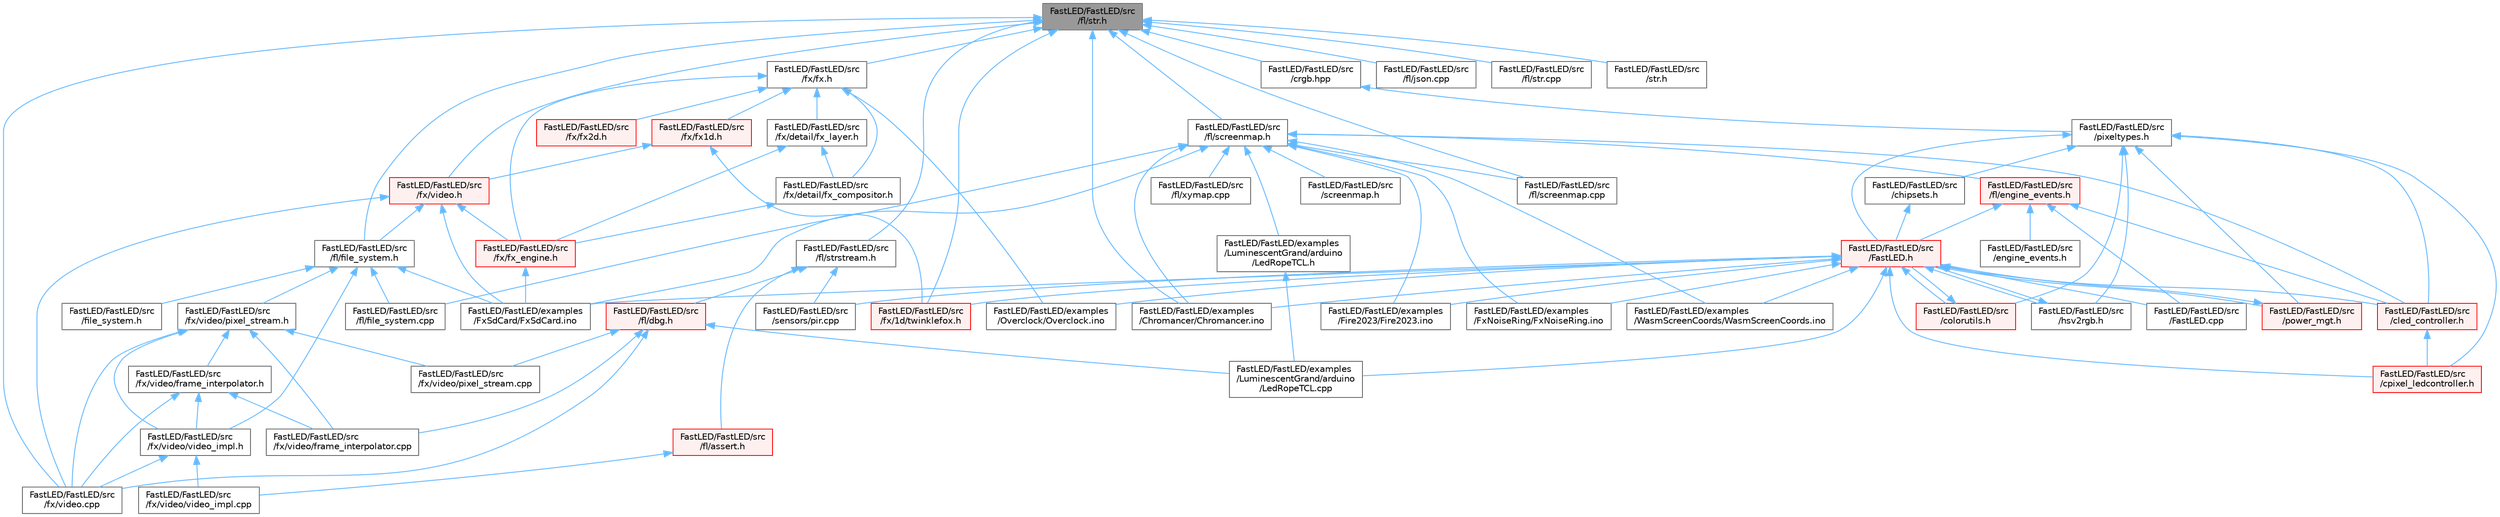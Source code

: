 digraph "FastLED/FastLED/src/fl/str.h"
{
 // LATEX_PDF_SIZE
  bgcolor="transparent";
  edge [fontname=Helvetica,fontsize=10,labelfontname=Helvetica,labelfontsize=10];
  node [fontname=Helvetica,fontsize=10,shape=box,height=0.2,width=0.4];
  Node1 [id="Node000001",label="FastLED/FastLED/src\l/fl/str.h",height=0.2,width=0.4,color="gray40", fillcolor="grey60", style="filled", fontcolor="black",tooltip=" "];
  Node1 -> Node2 [id="edge1_Node000001_Node000002",dir="back",color="steelblue1",style="solid",tooltip=" "];
  Node2 [id="Node000002",label="FastLED/FastLED/examples\l/Chromancer/Chromancer.ino",height=0.2,width=0.4,color="grey40", fillcolor="white", style="filled",URL="$d1/ddb/_chromancer_8ino.html",tooltip=" "];
  Node1 -> Node3 [id="edge2_Node000001_Node000003",dir="back",color="steelblue1",style="solid",tooltip=" "];
  Node3 [id="Node000003",label="FastLED/FastLED/src\l/crgb.hpp",height=0.2,width=0.4,color="grey40", fillcolor="white", style="filled",URL="$d0/d4b/crgb_8hpp.html",tooltip="Defines utility functions for the red, green, and blue (RGB) pixel struct."];
  Node3 -> Node4 [id="edge3_Node000003_Node000004",dir="back",color="steelblue1",style="solid",tooltip=" "];
  Node4 [id="Node000004",label="FastLED/FastLED/src\l/pixeltypes.h",height=0.2,width=0.4,color="grey40", fillcolor="white", style="filled",URL="$d2/dba/pixeltypes_8h.html",tooltip="Includes defintions for RGB and HSV pixels."];
  Node4 -> Node5 [id="edge4_Node000004_Node000005",dir="back",color="steelblue1",style="solid",tooltip=" "];
  Node5 [id="Node000005",label="FastLED/FastLED/src\l/FastLED.h",height=0.2,width=0.4,color="red", fillcolor="#FFF0F0", style="filled",URL="$db/d97/_fast_l_e_d_8h.html",tooltip="central include file for FastLED, defines the CFastLED class/object"];
  Node5 -> Node2 [id="edge5_Node000005_Node000002",dir="back",color="steelblue1",style="solid",tooltip=" "];
  Node5 -> Node24 [id="edge6_Node000005_Node000024",dir="back",color="steelblue1",style="solid",tooltip=" "];
  Node24 [id="Node000024",label="FastLED/FastLED/examples\l/Fire2023/Fire2023.ino",height=0.2,width=0.4,color="grey40", fillcolor="white", style="filled",URL="$d8/d2c/_fire2023_8ino.html",tooltip=" "];
  Node5 -> Node31 [id="edge7_Node000005_Node000031",dir="back",color="steelblue1",style="solid",tooltip=" "];
  Node31 [id="Node000031",label="FastLED/FastLED/examples\l/FxNoiseRing/FxNoiseRing.ino",height=0.2,width=0.4,color="grey40", fillcolor="white", style="filled",URL="$d3/dac/_fx_noise_ring_8ino.html",tooltip=" "];
  Node5 -> Node34 [id="edge8_Node000005_Node000034",dir="back",color="steelblue1",style="solid",tooltip=" "];
  Node34 [id="Node000034",label="FastLED/FastLED/examples\l/FxSdCard/FxSdCard.ino",height=0.2,width=0.4,color="grey40", fillcolor="white", style="filled",URL="$d7/d35/_fx_sd_card_8ino.html",tooltip=" "];
  Node5 -> Node38 [id="edge9_Node000005_Node000038",dir="back",color="steelblue1",style="solid",tooltip=" "];
  Node38 [id="Node000038",label="FastLED/FastLED/examples\l/LuminescentGrand/arduino\l/LedRopeTCL.cpp",height=0.2,width=0.4,color="grey40", fillcolor="white", style="filled",URL="$d6/dc9/_led_rope_t_c_l_8cpp.html",tooltip=" "];
  Node5 -> Node49 [id="edge10_Node000005_Node000049",dir="back",color="steelblue1",style="solid",tooltip=" "];
  Node49 [id="Node000049",label="FastLED/FastLED/examples\l/Overclock/Overclock.ino",height=0.2,width=0.4,color="grey40", fillcolor="white", style="filled",URL="$df/d43/_overclock_8ino.html",tooltip="Demonstrates how to overclock a FastLED setup."];
  Node5 -> Node62 [id="edge11_Node000005_Node000062",dir="back",color="steelblue1",style="solid",tooltip=" "];
  Node62 [id="Node000062",label="FastLED/FastLED/examples\l/WasmScreenCoords/WasmScreenCoords.ino",height=0.2,width=0.4,color="grey40", fillcolor="white", style="filled",URL="$dc/d4d/_wasm_screen_coords_8ino.html",tooltip="Simple test for screen coordinates in the web compiled version of FastLED."];
  Node5 -> Node65 [id="edge12_Node000005_Node000065",dir="back",color="steelblue1",style="solid",tooltip=" "];
  Node65 [id="Node000065",label="FastLED/FastLED/src\l/FastLED.cpp",height=0.2,width=0.4,color="grey40", fillcolor="white", style="filled",URL="$d6/dda/_fast_l_e_d_8cpp.html",tooltip="Central source file for FastLED, implements the CFastLED class/object."];
  Node5 -> Node68 [id="edge13_Node000005_Node000068",dir="back",color="steelblue1",style="solid",tooltip=" "];
  Node68 [id="Node000068",label="FastLED/FastLED/src\l/cled_controller.h",height=0.2,width=0.4,color="red", fillcolor="#FFF0F0", style="filled",URL="$db/d6d/cled__controller_8h.html",tooltip="base definitions used by led controllers for writing out led data"];
  Node68 -> Node69 [id="edge14_Node000068_Node000069",dir="back",color="steelblue1",style="solid",tooltip=" "];
  Node69 [id="Node000069",label="FastLED/FastLED/src\l/cpixel_ledcontroller.h",height=0.2,width=0.4,color="red", fillcolor="#FFF0F0", style="filled",URL="$d9/d57/cpixel__ledcontroller_8h.html",tooltip="defines the templated version of the CLEDController class"];
  Node5 -> Node75 [id="edge15_Node000005_Node000075",dir="back",color="steelblue1",style="solid",tooltip=" "];
  Node75 [id="Node000075",label="FastLED/FastLED/src\l/colorutils.h",height=0.2,width=0.4,color="red", fillcolor="#FFF0F0", style="filled",URL="$d1/dfb/colorutils_8h.html",tooltip="Utility functions for color fill, palettes, blending, and more."];
  Node75 -> Node5 [id="edge16_Node000075_Node000005",dir="back",color="steelblue1",style="solid",tooltip=" "];
  Node5 -> Node69 [id="edge17_Node000005_Node000069",dir="back",color="steelblue1",style="solid",tooltip=" "];
  Node5 -> Node93 [id="edge18_Node000005_Node000093",dir="back",color="steelblue1",style="solid",tooltip=" "];
  Node93 [id="Node000093",label="FastLED/FastLED/src\l/fx/1d/twinklefox.h",height=0.2,width=0.4,color="red", fillcolor="#FFF0F0", style="filled",URL="$d1/df6/twinklefox_8h.html",tooltip=" "];
  Node5 -> Node99 [id="edge19_Node000005_Node000099",dir="back",color="steelblue1",style="solid",tooltip=" "];
  Node99 [id="Node000099",label="FastLED/FastLED/src\l/hsv2rgb.h",height=0.2,width=0.4,color="grey40", fillcolor="white", style="filled",URL="$de/d9a/hsv2rgb_8h.html",tooltip="Functions to convert from the HSV colorspace to the RGB colorspace."];
  Node99 -> Node5 [id="edge20_Node000099_Node000005",dir="back",color="steelblue1",style="solid",tooltip=" "];
  Node5 -> Node110 [id="edge21_Node000005_Node000110",dir="back",color="steelblue1",style="solid",tooltip=" "];
  Node110 [id="Node000110",label="FastLED/FastLED/src\l/power_mgt.h",height=0.2,width=0.4,color="red", fillcolor="#FFF0F0", style="filled",URL="$dc/d5b/power__mgt_8h.html",tooltip="Functions to limit the power used by FastLED."];
  Node110 -> Node5 [id="edge22_Node000110_Node000005",dir="back",color="steelblue1",style="solid",tooltip=" "];
  Node5 -> Node83 [id="edge23_Node000005_Node000083",dir="back",color="steelblue1",style="solid",tooltip=" "];
  Node83 [id="Node000083",label="FastLED/FastLED/src\l/sensors/pir.cpp",height=0.2,width=0.4,color="grey40", fillcolor="white", style="filled",URL="$d2/da7/pir_8cpp.html",tooltip=" "];
  Node4 -> Node114 [id="edge24_Node000004_Node000114",dir="back",color="steelblue1",style="solid",tooltip=" "];
  Node114 [id="Node000114",label="FastLED/FastLED/src\l/chipsets.h",height=0.2,width=0.4,color="grey40", fillcolor="white", style="filled",URL="$db/d66/chipsets_8h.html",tooltip="Contains the bulk of the definitions for the various LED chipsets supported."];
  Node114 -> Node5 [id="edge25_Node000114_Node000005",dir="back",color="steelblue1",style="solid",tooltip=" "];
  Node4 -> Node68 [id="edge26_Node000004_Node000068",dir="back",color="steelblue1",style="solid",tooltip=" "];
  Node4 -> Node75 [id="edge27_Node000004_Node000075",dir="back",color="steelblue1",style="solid",tooltip=" "];
  Node4 -> Node69 [id="edge28_Node000004_Node000069",dir="back",color="steelblue1",style="solid",tooltip=" "];
  Node4 -> Node99 [id="edge29_Node000004_Node000099",dir="back",color="steelblue1",style="solid",tooltip=" "];
  Node4 -> Node110 [id="edge30_Node000004_Node000110",dir="back",color="steelblue1",style="solid",tooltip=" "];
  Node1 -> Node115 [id="edge31_Node000001_Node000115",dir="back",color="steelblue1",style="solid",tooltip=" "];
  Node115 [id="Node000115",label="FastLED/FastLED/src\l/fl/file_system.h",height=0.2,width=0.4,color="grey40", fillcolor="white", style="filled",URL="$d9/d28/fl_2file__system_8h.html",tooltip=" "];
  Node115 -> Node34 [id="edge32_Node000115_Node000034",dir="back",color="steelblue1",style="solid",tooltip=" "];
  Node115 -> Node116 [id="edge33_Node000115_Node000116",dir="back",color="steelblue1",style="solid",tooltip=" "];
  Node116 [id="Node000116",label="FastLED/FastLED/src\l/file_system.h",height=0.2,width=0.4,color="grey40", fillcolor="white", style="filled",URL="$d6/d8d/file__system_8h.html",tooltip=" "];
  Node115 -> Node117 [id="edge34_Node000115_Node000117",dir="back",color="steelblue1",style="solid",tooltip=" "];
  Node117 [id="Node000117",label="FastLED/FastLED/src\l/fl/file_system.cpp",height=0.2,width=0.4,color="grey40", fillcolor="white", style="filled",URL="$d4/d37/file__system_8cpp.html",tooltip=" "];
  Node115 -> Node118 [id="edge35_Node000115_Node000118",dir="back",color="steelblue1",style="solid",tooltip=" "];
  Node118 [id="Node000118",label="FastLED/FastLED/src\l/fx/video/pixel_stream.h",height=0.2,width=0.4,color="grey40", fillcolor="white", style="filled",URL="$d3/dfa/pixel__stream_8h.html",tooltip=" "];
  Node118 -> Node119 [id="edge36_Node000118_Node000119",dir="back",color="steelblue1",style="solid",tooltip=" "];
  Node119 [id="Node000119",label="FastLED/FastLED/src\l/fx/video.cpp",height=0.2,width=0.4,color="grey40", fillcolor="white", style="filled",URL="$d0/d05/video_8cpp.html",tooltip=" "];
  Node118 -> Node120 [id="edge37_Node000118_Node000120",dir="back",color="steelblue1",style="solid",tooltip=" "];
  Node120 [id="Node000120",label="FastLED/FastLED/src\l/fx/video/frame_interpolator.cpp",height=0.2,width=0.4,color="grey40", fillcolor="white", style="filled",URL="$d5/da4/frame__interpolator_8cpp.html",tooltip=" "];
  Node118 -> Node121 [id="edge38_Node000118_Node000121",dir="back",color="steelblue1",style="solid",tooltip=" "];
  Node121 [id="Node000121",label="FastLED/FastLED/src\l/fx/video/frame_interpolator.h",height=0.2,width=0.4,color="grey40", fillcolor="white", style="filled",URL="$d3/dda/frame__interpolator_8h.html",tooltip=" "];
  Node121 -> Node119 [id="edge39_Node000121_Node000119",dir="back",color="steelblue1",style="solid",tooltip=" "];
  Node121 -> Node120 [id="edge40_Node000121_Node000120",dir="back",color="steelblue1",style="solid",tooltip=" "];
  Node121 -> Node122 [id="edge41_Node000121_Node000122",dir="back",color="steelblue1",style="solid",tooltip=" "];
  Node122 [id="Node000122",label="FastLED/FastLED/src\l/fx/video/video_impl.h",height=0.2,width=0.4,color="grey40", fillcolor="white", style="filled",URL="$d5/d82/video__impl_8h.html",tooltip=" "];
  Node122 -> Node119 [id="edge42_Node000122_Node000119",dir="back",color="steelblue1",style="solid",tooltip=" "];
  Node122 -> Node123 [id="edge43_Node000122_Node000123",dir="back",color="steelblue1",style="solid",tooltip=" "];
  Node123 [id="Node000123",label="FastLED/FastLED/src\l/fx/video/video_impl.cpp",height=0.2,width=0.4,color="grey40", fillcolor="white", style="filled",URL="$d0/d7f/video__impl_8cpp.html",tooltip=" "];
  Node118 -> Node124 [id="edge44_Node000118_Node000124",dir="back",color="steelblue1",style="solid",tooltip=" "];
  Node124 [id="Node000124",label="FastLED/FastLED/src\l/fx/video/pixel_stream.cpp",height=0.2,width=0.4,color="grey40", fillcolor="white", style="filled",URL="$da/d7a/pixel__stream_8cpp.html",tooltip=" "];
  Node118 -> Node122 [id="edge45_Node000118_Node000122",dir="back",color="steelblue1",style="solid",tooltip=" "];
  Node115 -> Node122 [id="edge46_Node000115_Node000122",dir="back",color="steelblue1",style="solid",tooltip=" "];
  Node1 -> Node125 [id="edge47_Node000001_Node000125",dir="back",color="steelblue1",style="solid",tooltip=" "];
  Node125 [id="Node000125",label="FastLED/FastLED/src\l/fl/json.cpp",height=0.2,width=0.4,color="grey40", fillcolor="white", style="filled",URL="$dd/d55/json_8cpp.html",tooltip=" "];
  Node1 -> Node126 [id="edge48_Node000001_Node000126",dir="back",color="steelblue1",style="solid",tooltip=" "];
  Node126 [id="Node000126",label="FastLED/FastLED/src\l/fl/screenmap.cpp",height=0.2,width=0.4,color="grey40", fillcolor="white", style="filled",URL="$d9/d6f/screenmap_8cpp.html",tooltip=" "];
  Node1 -> Node127 [id="edge49_Node000001_Node000127",dir="back",color="steelblue1",style="solid",tooltip=" "];
  Node127 [id="Node000127",label="FastLED/FastLED/src\l/fl/screenmap.h",height=0.2,width=0.4,color="grey40", fillcolor="white", style="filled",URL="$d7/d0d/fl_2screenmap_8h.html",tooltip=" "];
  Node127 -> Node2 [id="edge50_Node000127_Node000002",dir="back",color="steelblue1",style="solid",tooltip=" "];
  Node127 -> Node24 [id="edge51_Node000127_Node000024",dir="back",color="steelblue1",style="solid",tooltip=" "];
  Node127 -> Node31 [id="edge52_Node000127_Node000031",dir="back",color="steelblue1",style="solid",tooltip=" "];
  Node127 -> Node34 [id="edge53_Node000127_Node000034",dir="back",color="steelblue1",style="solid",tooltip=" "];
  Node127 -> Node128 [id="edge54_Node000127_Node000128",dir="back",color="steelblue1",style="solid",tooltip=" "];
  Node128 [id="Node000128",label="FastLED/FastLED/examples\l/LuminescentGrand/arduino\l/LedRopeTCL.h",height=0.2,width=0.4,color="grey40", fillcolor="white", style="filled",URL="$d9/d7e/_led_rope_t_c_l_8h.html",tooltip=" "];
  Node128 -> Node38 [id="edge55_Node000128_Node000038",dir="back",color="steelblue1",style="solid",tooltip=" "];
  Node127 -> Node62 [id="edge56_Node000127_Node000062",dir="back",color="steelblue1",style="solid",tooltip=" "];
  Node127 -> Node68 [id="edge57_Node000127_Node000068",dir="back",color="steelblue1",style="solid",tooltip=" "];
  Node127 -> Node129 [id="edge58_Node000127_Node000129",dir="back",color="steelblue1",style="solid",tooltip=" "];
  Node129 [id="Node000129",label="FastLED/FastLED/src\l/fl/engine_events.h",height=0.2,width=0.4,color="red", fillcolor="#FFF0F0", style="filled",URL="$dc/dd9/fl_2engine__events_8h.html",tooltip=" "];
  Node129 -> Node65 [id="edge59_Node000129_Node000065",dir="back",color="steelblue1",style="solid",tooltip=" "];
  Node129 -> Node5 [id="edge60_Node000129_Node000005",dir="back",color="steelblue1",style="solid",tooltip=" "];
  Node129 -> Node68 [id="edge61_Node000129_Node000068",dir="back",color="steelblue1",style="solid",tooltip=" "];
  Node129 -> Node130 [id="edge62_Node000129_Node000130",dir="back",color="steelblue1",style="solid",tooltip=" "];
  Node130 [id="Node000130",label="FastLED/FastLED/src\l/engine_events.h",height=0.2,width=0.4,color="grey40", fillcolor="white", style="filled",URL="$db/dc0/engine__events_8h.html",tooltip=" "];
  Node127 -> Node117 [id="edge63_Node000127_Node000117",dir="back",color="steelblue1",style="solid",tooltip=" "];
  Node127 -> Node126 [id="edge64_Node000127_Node000126",dir="back",color="steelblue1",style="solid",tooltip=" "];
  Node127 -> Node132 [id="edge65_Node000127_Node000132",dir="back",color="steelblue1",style="solid",tooltip=" "];
  Node132 [id="Node000132",label="FastLED/FastLED/src\l/fl/xymap.cpp",height=0.2,width=0.4,color="grey40", fillcolor="white", style="filled",URL="$d7/d09/xymap_8cpp.html",tooltip=" "];
  Node127 -> Node133 [id="edge66_Node000127_Node000133",dir="back",color="steelblue1",style="solid",tooltip=" "];
  Node133 [id="Node000133",label="FastLED/FastLED/src\l/screenmap.h",height=0.2,width=0.4,color="grey40", fillcolor="white", style="filled",URL="$d7/d97/screenmap_8h.html",tooltip=" "];
  Node1 -> Node134 [id="edge67_Node000001_Node000134",dir="back",color="steelblue1",style="solid",tooltip=" "];
  Node134 [id="Node000134",label="FastLED/FastLED/src\l/fl/str.cpp",height=0.2,width=0.4,color="grey40", fillcolor="white", style="filled",URL="$d1/d1f/str_8cpp.html",tooltip=" "];
  Node1 -> Node135 [id="edge68_Node000001_Node000135",dir="back",color="steelblue1",style="solid",tooltip=" "];
  Node135 [id="Node000135",label="FastLED/FastLED/src\l/fl/strstream.h",height=0.2,width=0.4,color="grey40", fillcolor="white", style="filled",URL="$d8/d00/strstream_8h.html",tooltip=" "];
  Node135 -> Node136 [id="edge69_Node000135_Node000136",dir="back",color="steelblue1",style="solid",tooltip=" "];
  Node136 [id="Node000136",label="FastLED/FastLED/src\l/fl/assert.h",height=0.2,width=0.4,color="red", fillcolor="#FFF0F0", style="filled",URL="$dc/da7/assert_8h.html",tooltip=" "];
  Node136 -> Node123 [id="edge70_Node000136_Node000123",dir="back",color="steelblue1",style="solid",tooltip=" "];
  Node135 -> Node142 [id="edge71_Node000135_Node000142",dir="back",color="steelblue1",style="solid",tooltip=" "];
  Node142 [id="Node000142",label="FastLED/FastLED/src\l/fl/dbg.h",height=0.2,width=0.4,color="red", fillcolor="#FFF0F0", style="filled",URL="$d6/d01/dbg_8h.html",tooltip=" "];
  Node142 -> Node38 [id="edge72_Node000142_Node000038",dir="back",color="steelblue1",style="solid",tooltip=" "];
  Node142 -> Node119 [id="edge73_Node000142_Node000119",dir="back",color="steelblue1",style="solid",tooltip=" "];
  Node142 -> Node120 [id="edge74_Node000142_Node000120",dir="back",color="steelblue1",style="solid",tooltip=" "];
  Node142 -> Node124 [id="edge75_Node000142_Node000124",dir="back",color="steelblue1",style="solid",tooltip=" "];
  Node135 -> Node83 [id="edge76_Node000135_Node000083",dir="back",color="steelblue1",style="solid",tooltip=" "];
  Node1 -> Node93 [id="edge77_Node000001_Node000093",dir="back",color="steelblue1",style="solid",tooltip=" "];
  Node1 -> Node152 [id="edge78_Node000001_Node000152",dir="back",color="steelblue1",style="solid",tooltip=" "];
  Node152 [id="Node000152",label="FastLED/FastLED/src\l/fx/fx.h",height=0.2,width=0.4,color="grey40", fillcolor="white", style="filled",URL="$d2/d0c/fx_8h.html",tooltip=" "];
  Node152 -> Node49 [id="edge79_Node000152_Node000049",dir="back",color="steelblue1",style="solid",tooltip=" "];
  Node152 -> Node148 [id="edge80_Node000152_Node000148",dir="back",color="steelblue1",style="solid",tooltip=" "];
  Node148 [id="Node000148",label="FastLED/FastLED/src\l/fx/detail/fx_compositor.h",height=0.2,width=0.4,color="grey40", fillcolor="white", style="filled",URL="$d5/d6b/fx__compositor_8h.html",tooltip=" "];
  Node148 -> Node140 [id="edge81_Node000148_Node000140",dir="back",color="steelblue1",style="solid",tooltip=" "];
  Node140 [id="Node000140",label="FastLED/FastLED/src\l/fx/fx_engine.h",height=0.2,width=0.4,color="red", fillcolor="#FFF0F0", style="filled",URL="$d9/d3c/fx__engine_8h.html",tooltip=" "];
  Node140 -> Node34 [id="edge82_Node000140_Node000034",dir="back",color="steelblue1",style="solid",tooltip=" "];
  Node152 -> Node147 [id="edge83_Node000152_Node000147",dir="back",color="steelblue1",style="solid",tooltip=" "];
  Node147 [id="Node000147",label="FastLED/FastLED/src\l/fx/detail/fx_layer.h",height=0.2,width=0.4,color="grey40", fillcolor="white", style="filled",URL="$d7/d2f/fx__layer_8h.html",tooltip=" "];
  Node147 -> Node148 [id="edge84_Node000147_Node000148",dir="back",color="steelblue1",style="solid",tooltip=" "];
  Node147 -> Node140 [id="edge85_Node000147_Node000140",dir="back",color="steelblue1",style="solid",tooltip=" "];
  Node152 -> Node153 [id="edge86_Node000152_Node000153",dir="back",color="steelblue1",style="solid",tooltip=" "];
  Node153 [id="Node000153",label="FastLED/FastLED/src\l/fx/fx1d.h",height=0.2,width=0.4,color="red", fillcolor="#FFF0F0", style="filled",URL="$da/d81/fx1d_8h.html",tooltip=" "];
  Node153 -> Node93 [id="edge87_Node000153_Node000093",dir="back",color="steelblue1",style="solid",tooltip=" "];
  Node153 -> Node154 [id="edge88_Node000153_Node000154",dir="back",color="steelblue1",style="solid",tooltip=" "];
  Node154 [id="Node000154",label="FastLED/FastLED/src\l/fx/video.h",height=0.2,width=0.4,color="red", fillcolor="#FFF0F0", style="filled",URL="$dd/d78/video_8h.html",tooltip=" "];
  Node154 -> Node34 [id="edge89_Node000154_Node000034",dir="back",color="steelblue1",style="solid",tooltip=" "];
  Node154 -> Node115 [id="edge90_Node000154_Node000115",dir="back",color="steelblue1",style="solid",tooltip=" "];
  Node154 -> Node140 [id="edge91_Node000154_Node000140",dir="back",color="steelblue1",style="solid",tooltip=" "];
  Node154 -> Node119 [id="edge92_Node000154_Node000119",dir="back",color="steelblue1",style="solid",tooltip=" "];
  Node152 -> Node155 [id="edge93_Node000152_Node000155",dir="back",color="steelblue1",style="solid",tooltip=" "];
  Node155 [id="Node000155",label="FastLED/FastLED/src\l/fx/fx2d.h",height=0.2,width=0.4,color="red", fillcolor="#FFF0F0", style="filled",URL="$d9/d43/fx2d_8h.html",tooltip=" "];
  Node152 -> Node140 [id="edge94_Node000152_Node000140",dir="back",color="steelblue1",style="solid",tooltip=" "];
  Node1 -> Node119 [id="edge95_Node000001_Node000119",dir="back",color="steelblue1",style="solid",tooltip=" "];
  Node1 -> Node154 [id="edge96_Node000001_Node000154",dir="back",color="steelblue1",style="solid",tooltip=" "];
  Node1 -> Node157 [id="edge97_Node000001_Node000157",dir="back",color="steelblue1",style="solid",tooltip=" "];
  Node157 [id="Node000157",label="FastLED/FastLED/src\l/str.h",height=0.2,width=0.4,color="grey40", fillcolor="white", style="filled",URL="$d1/d93/str_8h.html",tooltip=" "];
}
